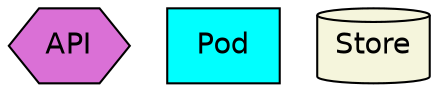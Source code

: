 digraph {
  graph [fontname="helvetica" fontsize=16]
  node [fontname="helvetica" fontsize=14 style=filled]
  edge [fontname="helvetica" fontsize=12]
  node [style=filled]
  API [shape=hexagon fillcolor=orchid]
  Pod [shape=box fillcolor=cyan]
  Store [shape=cylinder fillcolor=beige]
}
